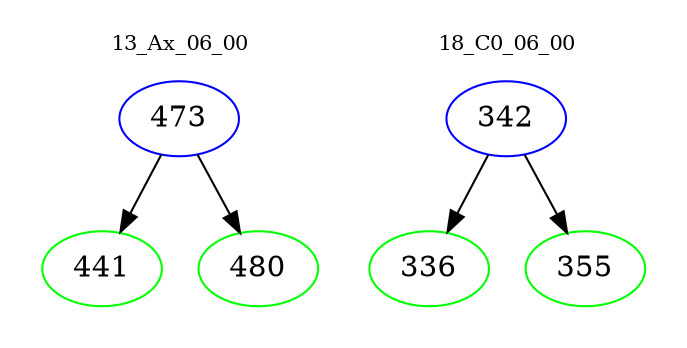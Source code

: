 digraph{
subgraph cluster_0 {
color = white
label = "13_Ax_06_00";
fontsize=10;
T0_473 [label="473", color="blue"]
T0_473 -> T0_441 [color="black"]
T0_441 [label="441", color="green"]
T0_473 -> T0_480 [color="black"]
T0_480 [label="480", color="green"]
}
subgraph cluster_1 {
color = white
label = "18_C0_06_00";
fontsize=10;
T1_342 [label="342", color="blue"]
T1_342 -> T1_336 [color="black"]
T1_336 [label="336", color="green"]
T1_342 -> T1_355 [color="black"]
T1_355 [label="355", color="green"]
}
}
